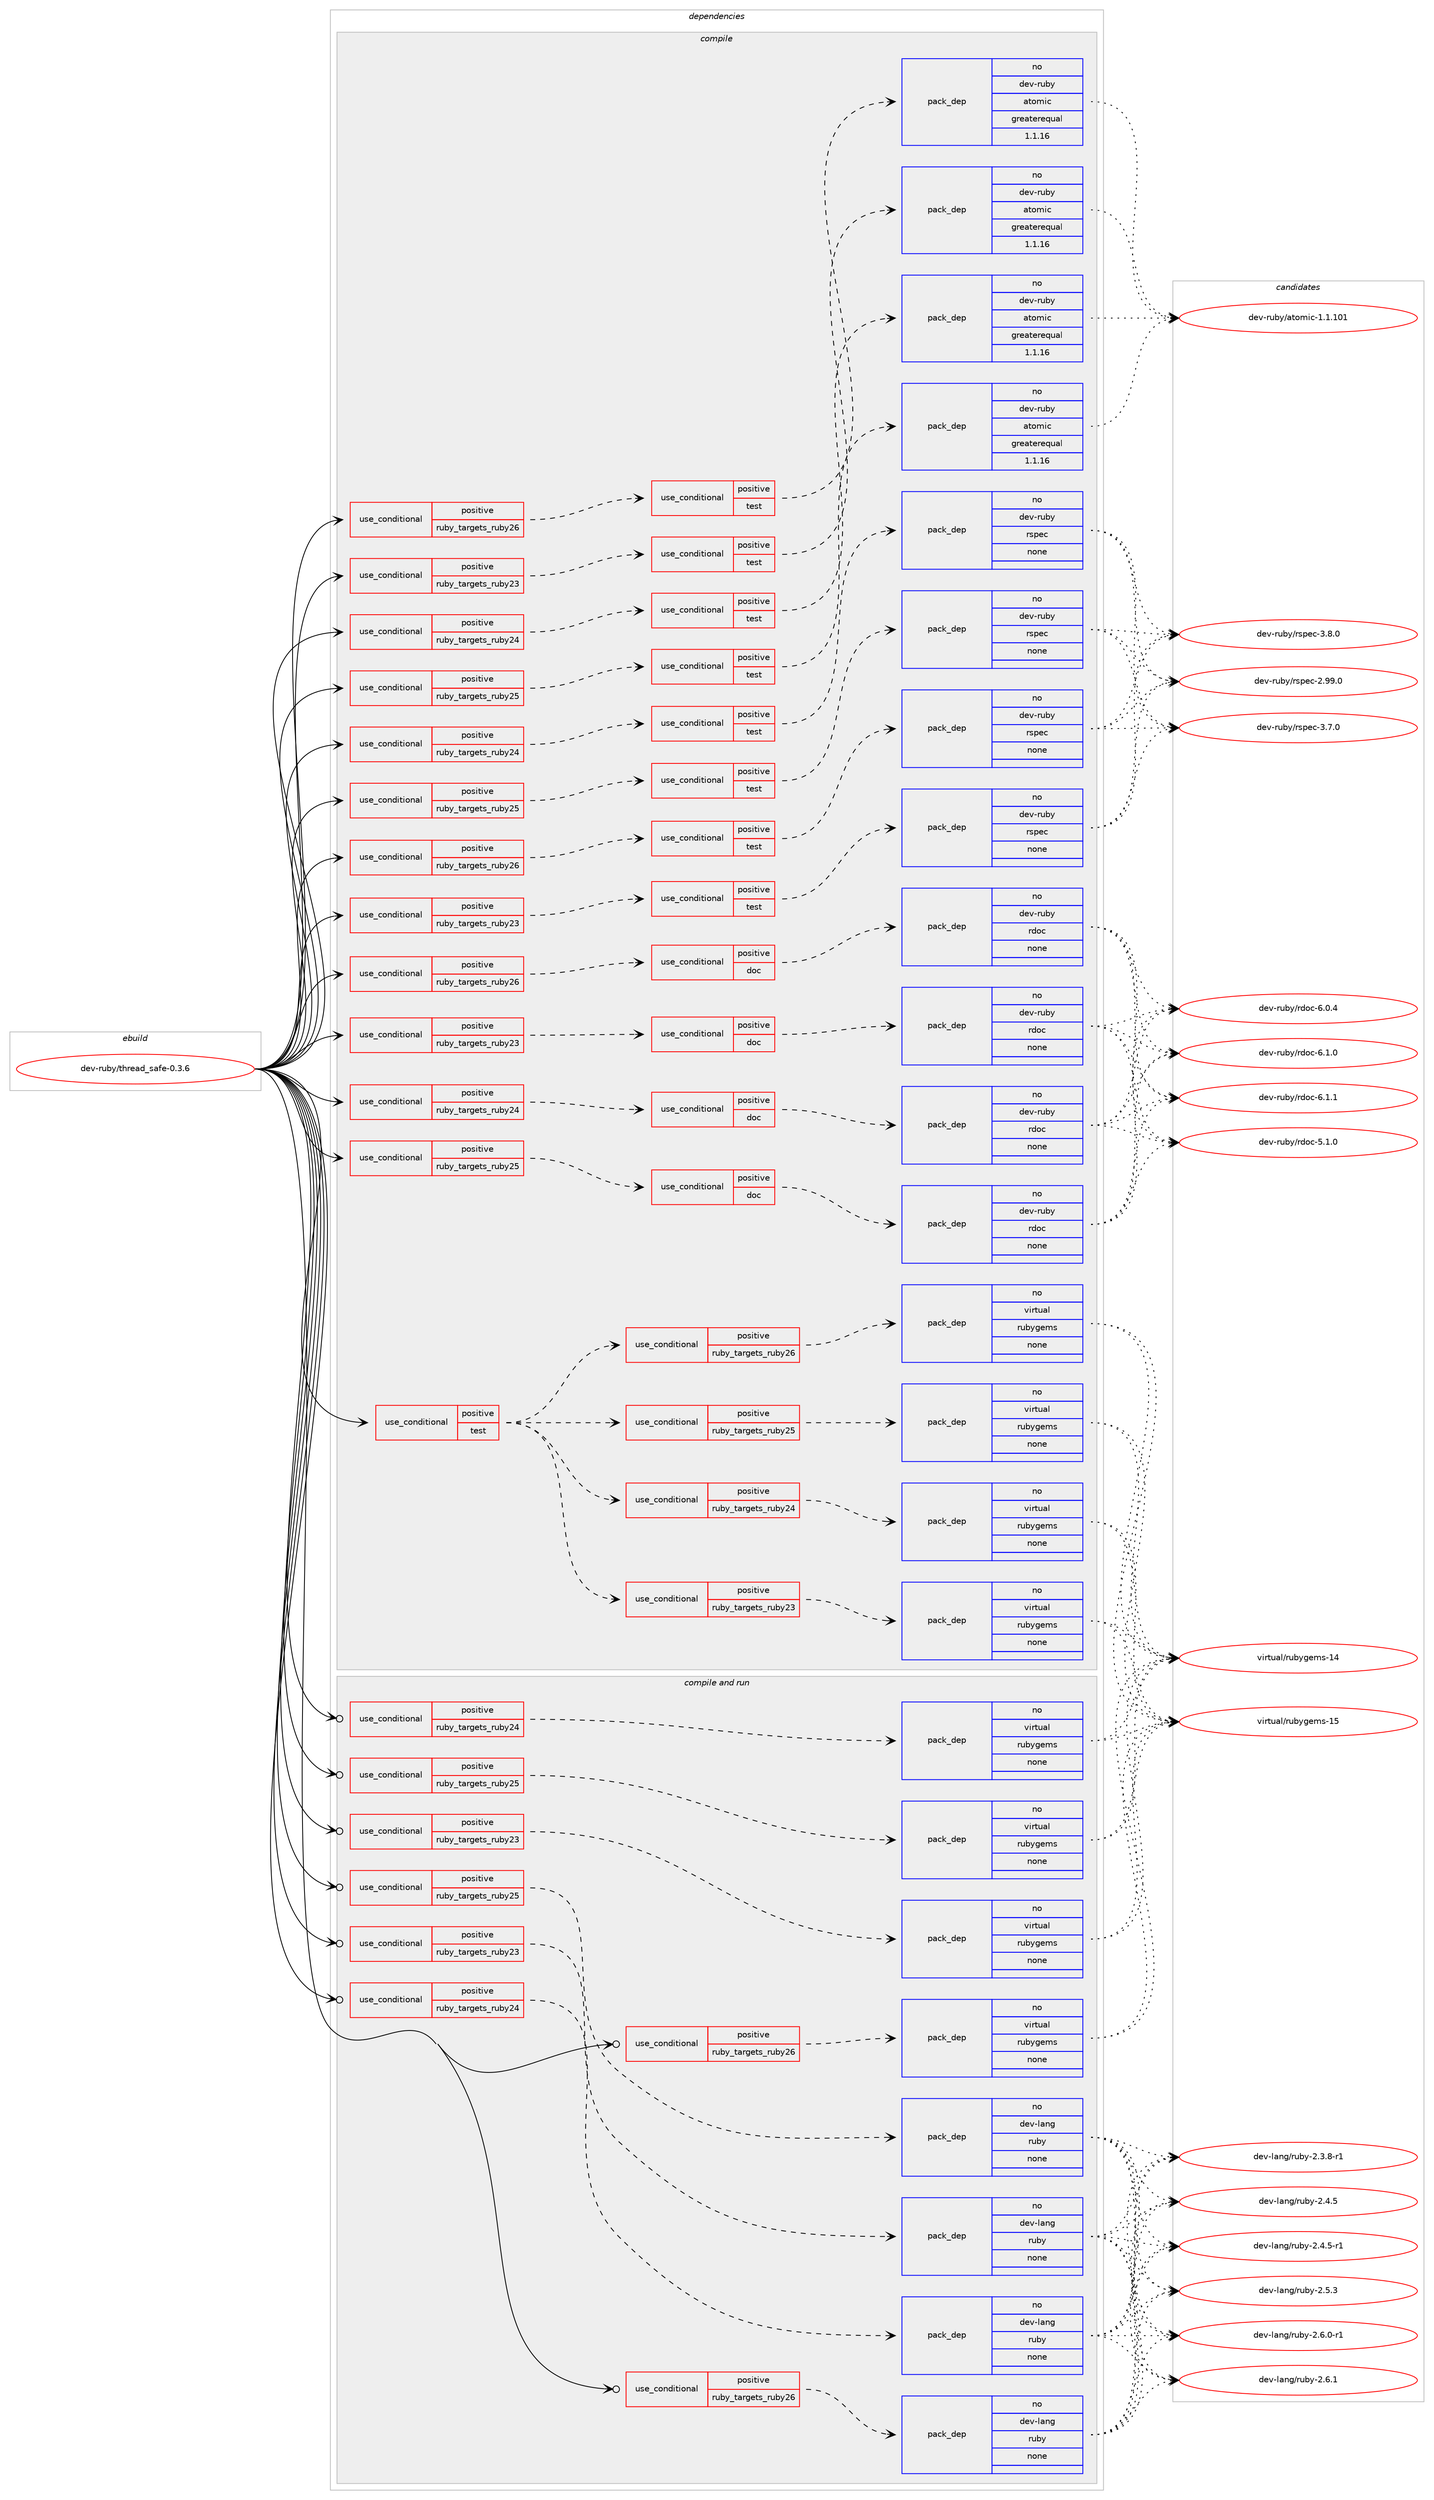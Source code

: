 digraph prolog {

# *************
# Graph options
# *************

newrank=true;
concentrate=true;
compound=true;
graph [rankdir=LR,fontname=Helvetica,fontsize=10,ranksep=1.5];#, ranksep=2.5, nodesep=0.2];
edge  [arrowhead=vee];
node  [fontname=Helvetica,fontsize=10];

# **********
# The ebuild
# **********

subgraph cluster_leftcol {
color=gray;
rank=same;
label=<<i>ebuild</i>>;
id [label="dev-ruby/thread_safe-0.3.6", color=red, width=4, href="../dev-ruby/thread_safe-0.3.6.svg"];
}

# ****************
# The dependencies
# ****************

subgraph cluster_midcol {
color=gray;
label=<<i>dependencies</i>>;
subgraph cluster_compile {
fillcolor="#eeeeee";
style=filled;
label=<<i>compile</i>>;
subgraph cond420271 {
dependency1533404 [label=<<TABLE BORDER="0" CELLBORDER="1" CELLSPACING="0" CELLPADDING="4"><TR><TD ROWSPAN="3" CELLPADDING="10">use_conditional</TD></TR><TR><TD>positive</TD></TR><TR><TD>ruby_targets_ruby23</TD></TR></TABLE>>, shape=none, color=red];
subgraph cond420272 {
dependency1533405 [label=<<TABLE BORDER="0" CELLBORDER="1" CELLSPACING="0" CELLPADDING="4"><TR><TD ROWSPAN="3" CELLPADDING="10">use_conditional</TD></TR><TR><TD>positive</TD></TR><TR><TD>doc</TD></TR></TABLE>>, shape=none, color=red];
subgraph pack1089617 {
dependency1533406 [label=<<TABLE BORDER="0" CELLBORDER="1" CELLSPACING="0" CELLPADDING="4" WIDTH="220"><TR><TD ROWSPAN="6" CELLPADDING="30">pack_dep</TD></TR><TR><TD WIDTH="110">no</TD></TR><TR><TD>dev-ruby</TD></TR><TR><TD>rdoc</TD></TR><TR><TD>none</TD></TR><TR><TD></TD></TR></TABLE>>, shape=none, color=blue];
}
dependency1533405:e -> dependency1533406:w [weight=20,style="dashed",arrowhead="vee"];
}
dependency1533404:e -> dependency1533405:w [weight=20,style="dashed",arrowhead="vee"];
}
id:e -> dependency1533404:w [weight=20,style="solid",arrowhead="vee"];
subgraph cond420273 {
dependency1533407 [label=<<TABLE BORDER="0" CELLBORDER="1" CELLSPACING="0" CELLPADDING="4"><TR><TD ROWSPAN="3" CELLPADDING="10">use_conditional</TD></TR><TR><TD>positive</TD></TR><TR><TD>ruby_targets_ruby23</TD></TR></TABLE>>, shape=none, color=red];
subgraph cond420274 {
dependency1533408 [label=<<TABLE BORDER="0" CELLBORDER="1" CELLSPACING="0" CELLPADDING="4"><TR><TD ROWSPAN="3" CELLPADDING="10">use_conditional</TD></TR><TR><TD>positive</TD></TR><TR><TD>test</TD></TR></TABLE>>, shape=none, color=red];
subgraph pack1089618 {
dependency1533409 [label=<<TABLE BORDER="0" CELLBORDER="1" CELLSPACING="0" CELLPADDING="4" WIDTH="220"><TR><TD ROWSPAN="6" CELLPADDING="30">pack_dep</TD></TR><TR><TD WIDTH="110">no</TD></TR><TR><TD>dev-ruby</TD></TR><TR><TD>atomic</TD></TR><TR><TD>greaterequal</TD></TR><TR><TD>1.1.16</TD></TR></TABLE>>, shape=none, color=blue];
}
dependency1533408:e -> dependency1533409:w [weight=20,style="dashed",arrowhead="vee"];
}
dependency1533407:e -> dependency1533408:w [weight=20,style="dashed",arrowhead="vee"];
}
id:e -> dependency1533407:w [weight=20,style="solid",arrowhead="vee"];
subgraph cond420275 {
dependency1533410 [label=<<TABLE BORDER="0" CELLBORDER="1" CELLSPACING="0" CELLPADDING="4"><TR><TD ROWSPAN="3" CELLPADDING="10">use_conditional</TD></TR><TR><TD>positive</TD></TR><TR><TD>ruby_targets_ruby23</TD></TR></TABLE>>, shape=none, color=red];
subgraph cond420276 {
dependency1533411 [label=<<TABLE BORDER="0" CELLBORDER="1" CELLSPACING="0" CELLPADDING="4"><TR><TD ROWSPAN="3" CELLPADDING="10">use_conditional</TD></TR><TR><TD>positive</TD></TR><TR><TD>test</TD></TR></TABLE>>, shape=none, color=red];
subgraph pack1089619 {
dependency1533412 [label=<<TABLE BORDER="0" CELLBORDER="1" CELLSPACING="0" CELLPADDING="4" WIDTH="220"><TR><TD ROWSPAN="6" CELLPADDING="30">pack_dep</TD></TR><TR><TD WIDTH="110">no</TD></TR><TR><TD>dev-ruby</TD></TR><TR><TD>rspec</TD></TR><TR><TD>none</TD></TR><TR><TD></TD></TR></TABLE>>, shape=none, color=blue];
}
dependency1533411:e -> dependency1533412:w [weight=20,style="dashed",arrowhead="vee"];
}
dependency1533410:e -> dependency1533411:w [weight=20,style="dashed",arrowhead="vee"];
}
id:e -> dependency1533410:w [weight=20,style="solid",arrowhead="vee"];
subgraph cond420277 {
dependency1533413 [label=<<TABLE BORDER="0" CELLBORDER="1" CELLSPACING="0" CELLPADDING="4"><TR><TD ROWSPAN="3" CELLPADDING="10">use_conditional</TD></TR><TR><TD>positive</TD></TR><TR><TD>ruby_targets_ruby24</TD></TR></TABLE>>, shape=none, color=red];
subgraph cond420278 {
dependency1533414 [label=<<TABLE BORDER="0" CELLBORDER="1" CELLSPACING="0" CELLPADDING="4"><TR><TD ROWSPAN="3" CELLPADDING="10">use_conditional</TD></TR><TR><TD>positive</TD></TR><TR><TD>doc</TD></TR></TABLE>>, shape=none, color=red];
subgraph pack1089620 {
dependency1533415 [label=<<TABLE BORDER="0" CELLBORDER="1" CELLSPACING="0" CELLPADDING="4" WIDTH="220"><TR><TD ROWSPAN="6" CELLPADDING="30">pack_dep</TD></TR><TR><TD WIDTH="110">no</TD></TR><TR><TD>dev-ruby</TD></TR><TR><TD>rdoc</TD></TR><TR><TD>none</TD></TR><TR><TD></TD></TR></TABLE>>, shape=none, color=blue];
}
dependency1533414:e -> dependency1533415:w [weight=20,style="dashed",arrowhead="vee"];
}
dependency1533413:e -> dependency1533414:w [weight=20,style="dashed",arrowhead="vee"];
}
id:e -> dependency1533413:w [weight=20,style="solid",arrowhead="vee"];
subgraph cond420279 {
dependency1533416 [label=<<TABLE BORDER="0" CELLBORDER="1" CELLSPACING="0" CELLPADDING="4"><TR><TD ROWSPAN="3" CELLPADDING="10">use_conditional</TD></TR><TR><TD>positive</TD></TR><TR><TD>ruby_targets_ruby24</TD></TR></TABLE>>, shape=none, color=red];
subgraph cond420280 {
dependency1533417 [label=<<TABLE BORDER="0" CELLBORDER="1" CELLSPACING="0" CELLPADDING="4"><TR><TD ROWSPAN="3" CELLPADDING="10">use_conditional</TD></TR><TR><TD>positive</TD></TR><TR><TD>test</TD></TR></TABLE>>, shape=none, color=red];
subgraph pack1089621 {
dependency1533418 [label=<<TABLE BORDER="0" CELLBORDER="1" CELLSPACING="0" CELLPADDING="4" WIDTH="220"><TR><TD ROWSPAN="6" CELLPADDING="30">pack_dep</TD></TR><TR><TD WIDTH="110">no</TD></TR><TR><TD>dev-ruby</TD></TR><TR><TD>atomic</TD></TR><TR><TD>greaterequal</TD></TR><TR><TD>1.1.16</TD></TR></TABLE>>, shape=none, color=blue];
}
dependency1533417:e -> dependency1533418:w [weight=20,style="dashed",arrowhead="vee"];
}
dependency1533416:e -> dependency1533417:w [weight=20,style="dashed",arrowhead="vee"];
}
id:e -> dependency1533416:w [weight=20,style="solid",arrowhead="vee"];
subgraph cond420281 {
dependency1533419 [label=<<TABLE BORDER="0" CELLBORDER="1" CELLSPACING="0" CELLPADDING="4"><TR><TD ROWSPAN="3" CELLPADDING="10">use_conditional</TD></TR><TR><TD>positive</TD></TR><TR><TD>ruby_targets_ruby24</TD></TR></TABLE>>, shape=none, color=red];
subgraph cond420282 {
dependency1533420 [label=<<TABLE BORDER="0" CELLBORDER="1" CELLSPACING="0" CELLPADDING="4"><TR><TD ROWSPAN="3" CELLPADDING="10">use_conditional</TD></TR><TR><TD>positive</TD></TR><TR><TD>test</TD></TR></TABLE>>, shape=none, color=red];
subgraph pack1089622 {
dependency1533421 [label=<<TABLE BORDER="0" CELLBORDER="1" CELLSPACING="0" CELLPADDING="4" WIDTH="220"><TR><TD ROWSPAN="6" CELLPADDING="30">pack_dep</TD></TR><TR><TD WIDTH="110">no</TD></TR><TR><TD>dev-ruby</TD></TR><TR><TD>rspec</TD></TR><TR><TD>none</TD></TR><TR><TD></TD></TR></TABLE>>, shape=none, color=blue];
}
dependency1533420:e -> dependency1533421:w [weight=20,style="dashed",arrowhead="vee"];
}
dependency1533419:e -> dependency1533420:w [weight=20,style="dashed",arrowhead="vee"];
}
id:e -> dependency1533419:w [weight=20,style="solid",arrowhead="vee"];
subgraph cond420283 {
dependency1533422 [label=<<TABLE BORDER="0" CELLBORDER="1" CELLSPACING="0" CELLPADDING="4"><TR><TD ROWSPAN="3" CELLPADDING="10">use_conditional</TD></TR><TR><TD>positive</TD></TR><TR><TD>ruby_targets_ruby25</TD></TR></TABLE>>, shape=none, color=red];
subgraph cond420284 {
dependency1533423 [label=<<TABLE BORDER="0" CELLBORDER="1" CELLSPACING="0" CELLPADDING="4"><TR><TD ROWSPAN="3" CELLPADDING="10">use_conditional</TD></TR><TR><TD>positive</TD></TR><TR><TD>doc</TD></TR></TABLE>>, shape=none, color=red];
subgraph pack1089623 {
dependency1533424 [label=<<TABLE BORDER="0" CELLBORDER="1" CELLSPACING="0" CELLPADDING="4" WIDTH="220"><TR><TD ROWSPAN="6" CELLPADDING="30">pack_dep</TD></TR><TR><TD WIDTH="110">no</TD></TR><TR><TD>dev-ruby</TD></TR><TR><TD>rdoc</TD></TR><TR><TD>none</TD></TR><TR><TD></TD></TR></TABLE>>, shape=none, color=blue];
}
dependency1533423:e -> dependency1533424:w [weight=20,style="dashed",arrowhead="vee"];
}
dependency1533422:e -> dependency1533423:w [weight=20,style="dashed",arrowhead="vee"];
}
id:e -> dependency1533422:w [weight=20,style="solid",arrowhead="vee"];
subgraph cond420285 {
dependency1533425 [label=<<TABLE BORDER="0" CELLBORDER="1" CELLSPACING="0" CELLPADDING="4"><TR><TD ROWSPAN="3" CELLPADDING="10">use_conditional</TD></TR><TR><TD>positive</TD></TR><TR><TD>ruby_targets_ruby25</TD></TR></TABLE>>, shape=none, color=red];
subgraph cond420286 {
dependency1533426 [label=<<TABLE BORDER="0" CELLBORDER="1" CELLSPACING="0" CELLPADDING="4"><TR><TD ROWSPAN="3" CELLPADDING="10">use_conditional</TD></TR><TR><TD>positive</TD></TR><TR><TD>test</TD></TR></TABLE>>, shape=none, color=red];
subgraph pack1089624 {
dependency1533427 [label=<<TABLE BORDER="0" CELLBORDER="1" CELLSPACING="0" CELLPADDING="4" WIDTH="220"><TR><TD ROWSPAN="6" CELLPADDING="30">pack_dep</TD></TR><TR><TD WIDTH="110">no</TD></TR><TR><TD>dev-ruby</TD></TR><TR><TD>atomic</TD></TR><TR><TD>greaterequal</TD></TR><TR><TD>1.1.16</TD></TR></TABLE>>, shape=none, color=blue];
}
dependency1533426:e -> dependency1533427:w [weight=20,style="dashed",arrowhead="vee"];
}
dependency1533425:e -> dependency1533426:w [weight=20,style="dashed",arrowhead="vee"];
}
id:e -> dependency1533425:w [weight=20,style="solid",arrowhead="vee"];
subgraph cond420287 {
dependency1533428 [label=<<TABLE BORDER="0" CELLBORDER="1" CELLSPACING="0" CELLPADDING="4"><TR><TD ROWSPAN="3" CELLPADDING="10">use_conditional</TD></TR><TR><TD>positive</TD></TR><TR><TD>ruby_targets_ruby25</TD></TR></TABLE>>, shape=none, color=red];
subgraph cond420288 {
dependency1533429 [label=<<TABLE BORDER="0" CELLBORDER="1" CELLSPACING="0" CELLPADDING="4"><TR><TD ROWSPAN="3" CELLPADDING="10">use_conditional</TD></TR><TR><TD>positive</TD></TR><TR><TD>test</TD></TR></TABLE>>, shape=none, color=red];
subgraph pack1089625 {
dependency1533430 [label=<<TABLE BORDER="0" CELLBORDER="1" CELLSPACING="0" CELLPADDING="4" WIDTH="220"><TR><TD ROWSPAN="6" CELLPADDING="30">pack_dep</TD></TR><TR><TD WIDTH="110">no</TD></TR><TR><TD>dev-ruby</TD></TR><TR><TD>rspec</TD></TR><TR><TD>none</TD></TR><TR><TD></TD></TR></TABLE>>, shape=none, color=blue];
}
dependency1533429:e -> dependency1533430:w [weight=20,style="dashed",arrowhead="vee"];
}
dependency1533428:e -> dependency1533429:w [weight=20,style="dashed",arrowhead="vee"];
}
id:e -> dependency1533428:w [weight=20,style="solid",arrowhead="vee"];
subgraph cond420289 {
dependency1533431 [label=<<TABLE BORDER="0" CELLBORDER="1" CELLSPACING="0" CELLPADDING="4"><TR><TD ROWSPAN="3" CELLPADDING="10">use_conditional</TD></TR><TR><TD>positive</TD></TR><TR><TD>ruby_targets_ruby26</TD></TR></TABLE>>, shape=none, color=red];
subgraph cond420290 {
dependency1533432 [label=<<TABLE BORDER="0" CELLBORDER="1" CELLSPACING="0" CELLPADDING="4"><TR><TD ROWSPAN="3" CELLPADDING="10">use_conditional</TD></TR><TR><TD>positive</TD></TR><TR><TD>doc</TD></TR></TABLE>>, shape=none, color=red];
subgraph pack1089626 {
dependency1533433 [label=<<TABLE BORDER="0" CELLBORDER="1" CELLSPACING="0" CELLPADDING="4" WIDTH="220"><TR><TD ROWSPAN="6" CELLPADDING="30">pack_dep</TD></TR><TR><TD WIDTH="110">no</TD></TR><TR><TD>dev-ruby</TD></TR><TR><TD>rdoc</TD></TR><TR><TD>none</TD></TR><TR><TD></TD></TR></TABLE>>, shape=none, color=blue];
}
dependency1533432:e -> dependency1533433:w [weight=20,style="dashed",arrowhead="vee"];
}
dependency1533431:e -> dependency1533432:w [weight=20,style="dashed",arrowhead="vee"];
}
id:e -> dependency1533431:w [weight=20,style="solid",arrowhead="vee"];
subgraph cond420291 {
dependency1533434 [label=<<TABLE BORDER="0" CELLBORDER="1" CELLSPACING="0" CELLPADDING="4"><TR><TD ROWSPAN="3" CELLPADDING="10">use_conditional</TD></TR><TR><TD>positive</TD></TR><TR><TD>ruby_targets_ruby26</TD></TR></TABLE>>, shape=none, color=red];
subgraph cond420292 {
dependency1533435 [label=<<TABLE BORDER="0" CELLBORDER="1" CELLSPACING="0" CELLPADDING="4"><TR><TD ROWSPAN="3" CELLPADDING="10">use_conditional</TD></TR><TR><TD>positive</TD></TR><TR><TD>test</TD></TR></TABLE>>, shape=none, color=red];
subgraph pack1089627 {
dependency1533436 [label=<<TABLE BORDER="0" CELLBORDER="1" CELLSPACING="0" CELLPADDING="4" WIDTH="220"><TR><TD ROWSPAN="6" CELLPADDING="30">pack_dep</TD></TR><TR><TD WIDTH="110">no</TD></TR><TR><TD>dev-ruby</TD></TR><TR><TD>atomic</TD></TR><TR><TD>greaterequal</TD></TR><TR><TD>1.1.16</TD></TR></TABLE>>, shape=none, color=blue];
}
dependency1533435:e -> dependency1533436:w [weight=20,style="dashed",arrowhead="vee"];
}
dependency1533434:e -> dependency1533435:w [weight=20,style="dashed",arrowhead="vee"];
}
id:e -> dependency1533434:w [weight=20,style="solid",arrowhead="vee"];
subgraph cond420293 {
dependency1533437 [label=<<TABLE BORDER="0" CELLBORDER="1" CELLSPACING="0" CELLPADDING="4"><TR><TD ROWSPAN="3" CELLPADDING="10">use_conditional</TD></TR><TR><TD>positive</TD></TR><TR><TD>ruby_targets_ruby26</TD></TR></TABLE>>, shape=none, color=red];
subgraph cond420294 {
dependency1533438 [label=<<TABLE BORDER="0" CELLBORDER="1" CELLSPACING="0" CELLPADDING="4"><TR><TD ROWSPAN="3" CELLPADDING="10">use_conditional</TD></TR><TR><TD>positive</TD></TR><TR><TD>test</TD></TR></TABLE>>, shape=none, color=red];
subgraph pack1089628 {
dependency1533439 [label=<<TABLE BORDER="0" CELLBORDER="1" CELLSPACING="0" CELLPADDING="4" WIDTH="220"><TR><TD ROWSPAN="6" CELLPADDING="30">pack_dep</TD></TR><TR><TD WIDTH="110">no</TD></TR><TR><TD>dev-ruby</TD></TR><TR><TD>rspec</TD></TR><TR><TD>none</TD></TR><TR><TD></TD></TR></TABLE>>, shape=none, color=blue];
}
dependency1533438:e -> dependency1533439:w [weight=20,style="dashed",arrowhead="vee"];
}
dependency1533437:e -> dependency1533438:w [weight=20,style="dashed",arrowhead="vee"];
}
id:e -> dependency1533437:w [weight=20,style="solid",arrowhead="vee"];
subgraph cond420295 {
dependency1533440 [label=<<TABLE BORDER="0" CELLBORDER="1" CELLSPACING="0" CELLPADDING="4"><TR><TD ROWSPAN="3" CELLPADDING="10">use_conditional</TD></TR><TR><TD>positive</TD></TR><TR><TD>test</TD></TR></TABLE>>, shape=none, color=red];
subgraph cond420296 {
dependency1533441 [label=<<TABLE BORDER="0" CELLBORDER="1" CELLSPACING="0" CELLPADDING="4"><TR><TD ROWSPAN="3" CELLPADDING="10">use_conditional</TD></TR><TR><TD>positive</TD></TR><TR><TD>ruby_targets_ruby23</TD></TR></TABLE>>, shape=none, color=red];
subgraph pack1089629 {
dependency1533442 [label=<<TABLE BORDER="0" CELLBORDER="1" CELLSPACING="0" CELLPADDING="4" WIDTH="220"><TR><TD ROWSPAN="6" CELLPADDING="30">pack_dep</TD></TR><TR><TD WIDTH="110">no</TD></TR><TR><TD>virtual</TD></TR><TR><TD>rubygems</TD></TR><TR><TD>none</TD></TR><TR><TD></TD></TR></TABLE>>, shape=none, color=blue];
}
dependency1533441:e -> dependency1533442:w [weight=20,style="dashed",arrowhead="vee"];
}
dependency1533440:e -> dependency1533441:w [weight=20,style="dashed",arrowhead="vee"];
subgraph cond420297 {
dependency1533443 [label=<<TABLE BORDER="0" CELLBORDER="1" CELLSPACING="0" CELLPADDING="4"><TR><TD ROWSPAN="3" CELLPADDING="10">use_conditional</TD></TR><TR><TD>positive</TD></TR><TR><TD>ruby_targets_ruby24</TD></TR></TABLE>>, shape=none, color=red];
subgraph pack1089630 {
dependency1533444 [label=<<TABLE BORDER="0" CELLBORDER="1" CELLSPACING="0" CELLPADDING="4" WIDTH="220"><TR><TD ROWSPAN="6" CELLPADDING="30">pack_dep</TD></TR><TR><TD WIDTH="110">no</TD></TR><TR><TD>virtual</TD></TR><TR><TD>rubygems</TD></TR><TR><TD>none</TD></TR><TR><TD></TD></TR></TABLE>>, shape=none, color=blue];
}
dependency1533443:e -> dependency1533444:w [weight=20,style="dashed",arrowhead="vee"];
}
dependency1533440:e -> dependency1533443:w [weight=20,style="dashed",arrowhead="vee"];
subgraph cond420298 {
dependency1533445 [label=<<TABLE BORDER="0" CELLBORDER="1" CELLSPACING="0" CELLPADDING="4"><TR><TD ROWSPAN="3" CELLPADDING="10">use_conditional</TD></TR><TR><TD>positive</TD></TR><TR><TD>ruby_targets_ruby25</TD></TR></TABLE>>, shape=none, color=red];
subgraph pack1089631 {
dependency1533446 [label=<<TABLE BORDER="0" CELLBORDER="1" CELLSPACING="0" CELLPADDING="4" WIDTH="220"><TR><TD ROWSPAN="6" CELLPADDING="30">pack_dep</TD></TR><TR><TD WIDTH="110">no</TD></TR><TR><TD>virtual</TD></TR><TR><TD>rubygems</TD></TR><TR><TD>none</TD></TR><TR><TD></TD></TR></TABLE>>, shape=none, color=blue];
}
dependency1533445:e -> dependency1533446:w [weight=20,style="dashed",arrowhead="vee"];
}
dependency1533440:e -> dependency1533445:w [weight=20,style="dashed",arrowhead="vee"];
subgraph cond420299 {
dependency1533447 [label=<<TABLE BORDER="0" CELLBORDER="1" CELLSPACING="0" CELLPADDING="4"><TR><TD ROWSPAN="3" CELLPADDING="10">use_conditional</TD></TR><TR><TD>positive</TD></TR><TR><TD>ruby_targets_ruby26</TD></TR></TABLE>>, shape=none, color=red];
subgraph pack1089632 {
dependency1533448 [label=<<TABLE BORDER="0" CELLBORDER="1" CELLSPACING="0" CELLPADDING="4" WIDTH="220"><TR><TD ROWSPAN="6" CELLPADDING="30">pack_dep</TD></TR><TR><TD WIDTH="110">no</TD></TR><TR><TD>virtual</TD></TR><TR><TD>rubygems</TD></TR><TR><TD>none</TD></TR><TR><TD></TD></TR></TABLE>>, shape=none, color=blue];
}
dependency1533447:e -> dependency1533448:w [weight=20,style="dashed",arrowhead="vee"];
}
dependency1533440:e -> dependency1533447:w [weight=20,style="dashed",arrowhead="vee"];
}
id:e -> dependency1533440:w [weight=20,style="solid",arrowhead="vee"];
}
subgraph cluster_compileandrun {
fillcolor="#eeeeee";
style=filled;
label=<<i>compile and run</i>>;
subgraph cond420300 {
dependency1533449 [label=<<TABLE BORDER="0" CELLBORDER="1" CELLSPACING="0" CELLPADDING="4"><TR><TD ROWSPAN="3" CELLPADDING="10">use_conditional</TD></TR><TR><TD>positive</TD></TR><TR><TD>ruby_targets_ruby23</TD></TR></TABLE>>, shape=none, color=red];
subgraph pack1089633 {
dependency1533450 [label=<<TABLE BORDER="0" CELLBORDER="1" CELLSPACING="0" CELLPADDING="4" WIDTH="220"><TR><TD ROWSPAN="6" CELLPADDING="30">pack_dep</TD></TR><TR><TD WIDTH="110">no</TD></TR><TR><TD>dev-lang</TD></TR><TR><TD>ruby</TD></TR><TR><TD>none</TD></TR><TR><TD></TD></TR></TABLE>>, shape=none, color=blue];
}
dependency1533449:e -> dependency1533450:w [weight=20,style="dashed",arrowhead="vee"];
}
id:e -> dependency1533449:w [weight=20,style="solid",arrowhead="odotvee"];
subgraph cond420301 {
dependency1533451 [label=<<TABLE BORDER="0" CELLBORDER="1" CELLSPACING="0" CELLPADDING="4"><TR><TD ROWSPAN="3" CELLPADDING="10">use_conditional</TD></TR><TR><TD>positive</TD></TR><TR><TD>ruby_targets_ruby23</TD></TR></TABLE>>, shape=none, color=red];
subgraph pack1089634 {
dependency1533452 [label=<<TABLE BORDER="0" CELLBORDER="1" CELLSPACING="0" CELLPADDING="4" WIDTH="220"><TR><TD ROWSPAN="6" CELLPADDING="30">pack_dep</TD></TR><TR><TD WIDTH="110">no</TD></TR><TR><TD>virtual</TD></TR><TR><TD>rubygems</TD></TR><TR><TD>none</TD></TR><TR><TD></TD></TR></TABLE>>, shape=none, color=blue];
}
dependency1533451:e -> dependency1533452:w [weight=20,style="dashed",arrowhead="vee"];
}
id:e -> dependency1533451:w [weight=20,style="solid",arrowhead="odotvee"];
subgraph cond420302 {
dependency1533453 [label=<<TABLE BORDER="0" CELLBORDER="1" CELLSPACING="0" CELLPADDING="4"><TR><TD ROWSPAN="3" CELLPADDING="10">use_conditional</TD></TR><TR><TD>positive</TD></TR><TR><TD>ruby_targets_ruby24</TD></TR></TABLE>>, shape=none, color=red];
subgraph pack1089635 {
dependency1533454 [label=<<TABLE BORDER="0" CELLBORDER="1" CELLSPACING="0" CELLPADDING="4" WIDTH="220"><TR><TD ROWSPAN="6" CELLPADDING="30">pack_dep</TD></TR><TR><TD WIDTH="110">no</TD></TR><TR><TD>dev-lang</TD></TR><TR><TD>ruby</TD></TR><TR><TD>none</TD></TR><TR><TD></TD></TR></TABLE>>, shape=none, color=blue];
}
dependency1533453:e -> dependency1533454:w [weight=20,style="dashed",arrowhead="vee"];
}
id:e -> dependency1533453:w [weight=20,style="solid",arrowhead="odotvee"];
subgraph cond420303 {
dependency1533455 [label=<<TABLE BORDER="0" CELLBORDER="1" CELLSPACING="0" CELLPADDING="4"><TR><TD ROWSPAN="3" CELLPADDING="10">use_conditional</TD></TR><TR><TD>positive</TD></TR><TR><TD>ruby_targets_ruby24</TD></TR></TABLE>>, shape=none, color=red];
subgraph pack1089636 {
dependency1533456 [label=<<TABLE BORDER="0" CELLBORDER="1" CELLSPACING="0" CELLPADDING="4" WIDTH="220"><TR><TD ROWSPAN="6" CELLPADDING="30">pack_dep</TD></TR><TR><TD WIDTH="110">no</TD></TR><TR><TD>virtual</TD></TR><TR><TD>rubygems</TD></TR><TR><TD>none</TD></TR><TR><TD></TD></TR></TABLE>>, shape=none, color=blue];
}
dependency1533455:e -> dependency1533456:w [weight=20,style="dashed",arrowhead="vee"];
}
id:e -> dependency1533455:w [weight=20,style="solid",arrowhead="odotvee"];
subgraph cond420304 {
dependency1533457 [label=<<TABLE BORDER="0" CELLBORDER="1" CELLSPACING="0" CELLPADDING="4"><TR><TD ROWSPAN="3" CELLPADDING="10">use_conditional</TD></TR><TR><TD>positive</TD></TR><TR><TD>ruby_targets_ruby25</TD></TR></TABLE>>, shape=none, color=red];
subgraph pack1089637 {
dependency1533458 [label=<<TABLE BORDER="0" CELLBORDER="1" CELLSPACING="0" CELLPADDING="4" WIDTH="220"><TR><TD ROWSPAN="6" CELLPADDING="30">pack_dep</TD></TR><TR><TD WIDTH="110">no</TD></TR><TR><TD>dev-lang</TD></TR><TR><TD>ruby</TD></TR><TR><TD>none</TD></TR><TR><TD></TD></TR></TABLE>>, shape=none, color=blue];
}
dependency1533457:e -> dependency1533458:w [weight=20,style="dashed",arrowhead="vee"];
}
id:e -> dependency1533457:w [weight=20,style="solid",arrowhead="odotvee"];
subgraph cond420305 {
dependency1533459 [label=<<TABLE BORDER="0" CELLBORDER="1" CELLSPACING="0" CELLPADDING="4"><TR><TD ROWSPAN="3" CELLPADDING="10">use_conditional</TD></TR><TR><TD>positive</TD></TR><TR><TD>ruby_targets_ruby25</TD></TR></TABLE>>, shape=none, color=red];
subgraph pack1089638 {
dependency1533460 [label=<<TABLE BORDER="0" CELLBORDER="1" CELLSPACING="0" CELLPADDING="4" WIDTH="220"><TR><TD ROWSPAN="6" CELLPADDING="30">pack_dep</TD></TR><TR><TD WIDTH="110">no</TD></TR><TR><TD>virtual</TD></TR><TR><TD>rubygems</TD></TR><TR><TD>none</TD></TR><TR><TD></TD></TR></TABLE>>, shape=none, color=blue];
}
dependency1533459:e -> dependency1533460:w [weight=20,style="dashed",arrowhead="vee"];
}
id:e -> dependency1533459:w [weight=20,style="solid",arrowhead="odotvee"];
subgraph cond420306 {
dependency1533461 [label=<<TABLE BORDER="0" CELLBORDER="1" CELLSPACING="0" CELLPADDING="4"><TR><TD ROWSPAN="3" CELLPADDING="10">use_conditional</TD></TR><TR><TD>positive</TD></TR><TR><TD>ruby_targets_ruby26</TD></TR></TABLE>>, shape=none, color=red];
subgraph pack1089639 {
dependency1533462 [label=<<TABLE BORDER="0" CELLBORDER="1" CELLSPACING="0" CELLPADDING="4" WIDTH="220"><TR><TD ROWSPAN="6" CELLPADDING="30">pack_dep</TD></TR><TR><TD WIDTH="110">no</TD></TR><TR><TD>dev-lang</TD></TR><TR><TD>ruby</TD></TR><TR><TD>none</TD></TR><TR><TD></TD></TR></TABLE>>, shape=none, color=blue];
}
dependency1533461:e -> dependency1533462:w [weight=20,style="dashed",arrowhead="vee"];
}
id:e -> dependency1533461:w [weight=20,style="solid",arrowhead="odotvee"];
subgraph cond420307 {
dependency1533463 [label=<<TABLE BORDER="0" CELLBORDER="1" CELLSPACING="0" CELLPADDING="4"><TR><TD ROWSPAN="3" CELLPADDING="10">use_conditional</TD></TR><TR><TD>positive</TD></TR><TR><TD>ruby_targets_ruby26</TD></TR></TABLE>>, shape=none, color=red];
subgraph pack1089640 {
dependency1533464 [label=<<TABLE BORDER="0" CELLBORDER="1" CELLSPACING="0" CELLPADDING="4" WIDTH="220"><TR><TD ROWSPAN="6" CELLPADDING="30">pack_dep</TD></TR><TR><TD WIDTH="110">no</TD></TR><TR><TD>virtual</TD></TR><TR><TD>rubygems</TD></TR><TR><TD>none</TD></TR><TR><TD></TD></TR></TABLE>>, shape=none, color=blue];
}
dependency1533463:e -> dependency1533464:w [weight=20,style="dashed",arrowhead="vee"];
}
id:e -> dependency1533463:w [weight=20,style="solid",arrowhead="odotvee"];
}
subgraph cluster_run {
fillcolor="#eeeeee";
style=filled;
label=<<i>run</i>>;
}
}

# **************
# The candidates
# **************

subgraph cluster_choices {
rank=same;
color=gray;
label=<<i>candidates</i>>;

subgraph choice1089617 {
color=black;
nodesep=1;
choice10010111845114117981214711410011199455346494648 [label="dev-ruby/rdoc-5.1.0", color=red, width=4,href="../dev-ruby/rdoc-5.1.0.svg"];
choice10010111845114117981214711410011199455446484652 [label="dev-ruby/rdoc-6.0.4", color=red, width=4,href="../dev-ruby/rdoc-6.0.4.svg"];
choice10010111845114117981214711410011199455446494648 [label="dev-ruby/rdoc-6.1.0", color=red, width=4,href="../dev-ruby/rdoc-6.1.0.svg"];
choice10010111845114117981214711410011199455446494649 [label="dev-ruby/rdoc-6.1.1", color=red, width=4,href="../dev-ruby/rdoc-6.1.1.svg"];
dependency1533406:e -> choice10010111845114117981214711410011199455346494648:w [style=dotted,weight="100"];
dependency1533406:e -> choice10010111845114117981214711410011199455446484652:w [style=dotted,weight="100"];
dependency1533406:e -> choice10010111845114117981214711410011199455446494648:w [style=dotted,weight="100"];
dependency1533406:e -> choice10010111845114117981214711410011199455446494649:w [style=dotted,weight="100"];
}
subgraph choice1089618 {
color=black;
nodesep=1;
choice10010111845114117981214797116111109105994549464946494849 [label="dev-ruby/atomic-1.1.101", color=red, width=4,href="../dev-ruby/atomic-1.1.101.svg"];
dependency1533409:e -> choice10010111845114117981214797116111109105994549464946494849:w [style=dotted,weight="100"];
}
subgraph choice1089619 {
color=black;
nodesep=1;
choice1001011184511411798121471141151121019945504657574648 [label="dev-ruby/rspec-2.99.0", color=red, width=4,href="../dev-ruby/rspec-2.99.0.svg"];
choice10010111845114117981214711411511210199455146554648 [label="dev-ruby/rspec-3.7.0", color=red, width=4,href="../dev-ruby/rspec-3.7.0.svg"];
choice10010111845114117981214711411511210199455146564648 [label="dev-ruby/rspec-3.8.0", color=red, width=4,href="../dev-ruby/rspec-3.8.0.svg"];
dependency1533412:e -> choice1001011184511411798121471141151121019945504657574648:w [style=dotted,weight="100"];
dependency1533412:e -> choice10010111845114117981214711411511210199455146554648:w [style=dotted,weight="100"];
dependency1533412:e -> choice10010111845114117981214711411511210199455146564648:w [style=dotted,weight="100"];
}
subgraph choice1089620 {
color=black;
nodesep=1;
choice10010111845114117981214711410011199455346494648 [label="dev-ruby/rdoc-5.1.0", color=red, width=4,href="../dev-ruby/rdoc-5.1.0.svg"];
choice10010111845114117981214711410011199455446484652 [label="dev-ruby/rdoc-6.0.4", color=red, width=4,href="../dev-ruby/rdoc-6.0.4.svg"];
choice10010111845114117981214711410011199455446494648 [label="dev-ruby/rdoc-6.1.0", color=red, width=4,href="../dev-ruby/rdoc-6.1.0.svg"];
choice10010111845114117981214711410011199455446494649 [label="dev-ruby/rdoc-6.1.1", color=red, width=4,href="../dev-ruby/rdoc-6.1.1.svg"];
dependency1533415:e -> choice10010111845114117981214711410011199455346494648:w [style=dotted,weight="100"];
dependency1533415:e -> choice10010111845114117981214711410011199455446484652:w [style=dotted,weight="100"];
dependency1533415:e -> choice10010111845114117981214711410011199455446494648:w [style=dotted,weight="100"];
dependency1533415:e -> choice10010111845114117981214711410011199455446494649:w [style=dotted,weight="100"];
}
subgraph choice1089621 {
color=black;
nodesep=1;
choice10010111845114117981214797116111109105994549464946494849 [label="dev-ruby/atomic-1.1.101", color=red, width=4,href="../dev-ruby/atomic-1.1.101.svg"];
dependency1533418:e -> choice10010111845114117981214797116111109105994549464946494849:w [style=dotted,weight="100"];
}
subgraph choice1089622 {
color=black;
nodesep=1;
choice1001011184511411798121471141151121019945504657574648 [label="dev-ruby/rspec-2.99.0", color=red, width=4,href="../dev-ruby/rspec-2.99.0.svg"];
choice10010111845114117981214711411511210199455146554648 [label="dev-ruby/rspec-3.7.0", color=red, width=4,href="../dev-ruby/rspec-3.7.0.svg"];
choice10010111845114117981214711411511210199455146564648 [label="dev-ruby/rspec-3.8.0", color=red, width=4,href="../dev-ruby/rspec-3.8.0.svg"];
dependency1533421:e -> choice1001011184511411798121471141151121019945504657574648:w [style=dotted,weight="100"];
dependency1533421:e -> choice10010111845114117981214711411511210199455146554648:w [style=dotted,weight="100"];
dependency1533421:e -> choice10010111845114117981214711411511210199455146564648:w [style=dotted,weight="100"];
}
subgraph choice1089623 {
color=black;
nodesep=1;
choice10010111845114117981214711410011199455346494648 [label="dev-ruby/rdoc-5.1.0", color=red, width=4,href="../dev-ruby/rdoc-5.1.0.svg"];
choice10010111845114117981214711410011199455446484652 [label="dev-ruby/rdoc-6.0.4", color=red, width=4,href="../dev-ruby/rdoc-6.0.4.svg"];
choice10010111845114117981214711410011199455446494648 [label="dev-ruby/rdoc-6.1.0", color=red, width=4,href="../dev-ruby/rdoc-6.1.0.svg"];
choice10010111845114117981214711410011199455446494649 [label="dev-ruby/rdoc-6.1.1", color=red, width=4,href="../dev-ruby/rdoc-6.1.1.svg"];
dependency1533424:e -> choice10010111845114117981214711410011199455346494648:w [style=dotted,weight="100"];
dependency1533424:e -> choice10010111845114117981214711410011199455446484652:w [style=dotted,weight="100"];
dependency1533424:e -> choice10010111845114117981214711410011199455446494648:w [style=dotted,weight="100"];
dependency1533424:e -> choice10010111845114117981214711410011199455446494649:w [style=dotted,weight="100"];
}
subgraph choice1089624 {
color=black;
nodesep=1;
choice10010111845114117981214797116111109105994549464946494849 [label="dev-ruby/atomic-1.1.101", color=red, width=4,href="../dev-ruby/atomic-1.1.101.svg"];
dependency1533427:e -> choice10010111845114117981214797116111109105994549464946494849:w [style=dotted,weight="100"];
}
subgraph choice1089625 {
color=black;
nodesep=1;
choice1001011184511411798121471141151121019945504657574648 [label="dev-ruby/rspec-2.99.0", color=red, width=4,href="../dev-ruby/rspec-2.99.0.svg"];
choice10010111845114117981214711411511210199455146554648 [label="dev-ruby/rspec-3.7.0", color=red, width=4,href="../dev-ruby/rspec-3.7.0.svg"];
choice10010111845114117981214711411511210199455146564648 [label="dev-ruby/rspec-3.8.0", color=red, width=4,href="../dev-ruby/rspec-3.8.0.svg"];
dependency1533430:e -> choice1001011184511411798121471141151121019945504657574648:w [style=dotted,weight="100"];
dependency1533430:e -> choice10010111845114117981214711411511210199455146554648:w [style=dotted,weight="100"];
dependency1533430:e -> choice10010111845114117981214711411511210199455146564648:w [style=dotted,weight="100"];
}
subgraph choice1089626 {
color=black;
nodesep=1;
choice10010111845114117981214711410011199455346494648 [label="dev-ruby/rdoc-5.1.0", color=red, width=4,href="../dev-ruby/rdoc-5.1.0.svg"];
choice10010111845114117981214711410011199455446484652 [label="dev-ruby/rdoc-6.0.4", color=red, width=4,href="../dev-ruby/rdoc-6.0.4.svg"];
choice10010111845114117981214711410011199455446494648 [label="dev-ruby/rdoc-6.1.0", color=red, width=4,href="../dev-ruby/rdoc-6.1.0.svg"];
choice10010111845114117981214711410011199455446494649 [label="dev-ruby/rdoc-6.1.1", color=red, width=4,href="../dev-ruby/rdoc-6.1.1.svg"];
dependency1533433:e -> choice10010111845114117981214711410011199455346494648:w [style=dotted,weight="100"];
dependency1533433:e -> choice10010111845114117981214711410011199455446484652:w [style=dotted,weight="100"];
dependency1533433:e -> choice10010111845114117981214711410011199455446494648:w [style=dotted,weight="100"];
dependency1533433:e -> choice10010111845114117981214711410011199455446494649:w [style=dotted,weight="100"];
}
subgraph choice1089627 {
color=black;
nodesep=1;
choice10010111845114117981214797116111109105994549464946494849 [label="dev-ruby/atomic-1.1.101", color=red, width=4,href="../dev-ruby/atomic-1.1.101.svg"];
dependency1533436:e -> choice10010111845114117981214797116111109105994549464946494849:w [style=dotted,weight="100"];
}
subgraph choice1089628 {
color=black;
nodesep=1;
choice1001011184511411798121471141151121019945504657574648 [label="dev-ruby/rspec-2.99.0", color=red, width=4,href="../dev-ruby/rspec-2.99.0.svg"];
choice10010111845114117981214711411511210199455146554648 [label="dev-ruby/rspec-3.7.0", color=red, width=4,href="../dev-ruby/rspec-3.7.0.svg"];
choice10010111845114117981214711411511210199455146564648 [label="dev-ruby/rspec-3.8.0", color=red, width=4,href="../dev-ruby/rspec-3.8.0.svg"];
dependency1533439:e -> choice1001011184511411798121471141151121019945504657574648:w [style=dotted,weight="100"];
dependency1533439:e -> choice10010111845114117981214711411511210199455146554648:w [style=dotted,weight="100"];
dependency1533439:e -> choice10010111845114117981214711411511210199455146564648:w [style=dotted,weight="100"];
}
subgraph choice1089629 {
color=black;
nodesep=1;
choice118105114116117971084711411798121103101109115454952 [label="virtual/rubygems-14", color=red, width=4,href="../virtual/rubygems-14.svg"];
choice118105114116117971084711411798121103101109115454953 [label="virtual/rubygems-15", color=red, width=4,href="../virtual/rubygems-15.svg"];
dependency1533442:e -> choice118105114116117971084711411798121103101109115454952:w [style=dotted,weight="100"];
dependency1533442:e -> choice118105114116117971084711411798121103101109115454953:w [style=dotted,weight="100"];
}
subgraph choice1089630 {
color=black;
nodesep=1;
choice118105114116117971084711411798121103101109115454952 [label="virtual/rubygems-14", color=red, width=4,href="../virtual/rubygems-14.svg"];
choice118105114116117971084711411798121103101109115454953 [label="virtual/rubygems-15", color=red, width=4,href="../virtual/rubygems-15.svg"];
dependency1533444:e -> choice118105114116117971084711411798121103101109115454952:w [style=dotted,weight="100"];
dependency1533444:e -> choice118105114116117971084711411798121103101109115454953:w [style=dotted,weight="100"];
}
subgraph choice1089631 {
color=black;
nodesep=1;
choice118105114116117971084711411798121103101109115454952 [label="virtual/rubygems-14", color=red, width=4,href="../virtual/rubygems-14.svg"];
choice118105114116117971084711411798121103101109115454953 [label="virtual/rubygems-15", color=red, width=4,href="../virtual/rubygems-15.svg"];
dependency1533446:e -> choice118105114116117971084711411798121103101109115454952:w [style=dotted,weight="100"];
dependency1533446:e -> choice118105114116117971084711411798121103101109115454953:w [style=dotted,weight="100"];
}
subgraph choice1089632 {
color=black;
nodesep=1;
choice118105114116117971084711411798121103101109115454952 [label="virtual/rubygems-14", color=red, width=4,href="../virtual/rubygems-14.svg"];
choice118105114116117971084711411798121103101109115454953 [label="virtual/rubygems-15", color=red, width=4,href="../virtual/rubygems-15.svg"];
dependency1533448:e -> choice118105114116117971084711411798121103101109115454952:w [style=dotted,weight="100"];
dependency1533448:e -> choice118105114116117971084711411798121103101109115454953:w [style=dotted,weight="100"];
}
subgraph choice1089633 {
color=black;
nodesep=1;
choice100101118451089711010347114117981214550465146564511449 [label="dev-lang/ruby-2.3.8-r1", color=red, width=4,href="../dev-lang/ruby-2.3.8-r1.svg"];
choice10010111845108971101034711411798121455046524653 [label="dev-lang/ruby-2.4.5", color=red, width=4,href="../dev-lang/ruby-2.4.5.svg"];
choice100101118451089711010347114117981214550465246534511449 [label="dev-lang/ruby-2.4.5-r1", color=red, width=4,href="../dev-lang/ruby-2.4.5-r1.svg"];
choice10010111845108971101034711411798121455046534651 [label="dev-lang/ruby-2.5.3", color=red, width=4,href="../dev-lang/ruby-2.5.3.svg"];
choice100101118451089711010347114117981214550465446484511449 [label="dev-lang/ruby-2.6.0-r1", color=red, width=4,href="../dev-lang/ruby-2.6.0-r1.svg"];
choice10010111845108971101034711411798121455046544649 [label="dev-lang/ruby-2.6.1", color=red, width=4,href="../dev-lang/ruby-2.6.1.svg"];
dependency1533450:e -> choice100101118451089711010347114117981214550465146564511449:w [style=dotted,weight="100"];
dependency1533450:e -> choice10010111845108971101034711411798121455046524653:w [style=dotted,weight="100"];
dependency1533450:e -> choice100101118451089711010347114117981214550465246534511449:w [style=dotted,weight="100"];
dependency1533450:e -> choice10010111845108971101034711411798121455046534651:w [style=dotted,weight="100"];
dependency1533450:e -> choice100101118451089711010347114117981214550465446484511449:w [style=dotted,weight="100"];
dependency1533450:e -> choice10010111845108971101034711411798121455046544649:w [style=dotted,weight="100"];
}
subgraph choice1089634 {
color=black;
nodesep=1;
choice118105114116117971084711411798121103101109115454952 [label="virtual/rubygems-14", color=red, width=4,href="../virtual/rubygems-14.svg"];
choice118105114116117971084711411798121103101109115454953 [label="virtual/rubygems-15", color=red, width=4,href="../virtual/rubygems-15.svg"];
dependency1533452:e -> choice118105114116117971084711411798121103101109115454952:w [style=dotted,weight="100"];
dependency1533452:e -> choice118105114116117971084711411798121103101109115454953:w [style=dotted,weight="100"];
}
subgraph choice1089635 {
color=black;
nodesep=1;
choice100101118451089711010347114117981214550465146564511449 [label="dev-lang/ruby-2.3.8-r1", color=red, width=4,href="../dev-lang/ruby-2.3.8-r1.svg"];
choice10010111845108971101034711411798121455046524653 [label="dev-lang/ruby-2.4.5", color=red, width=4,href="../dev-lang/ruby-2.4.5.svg"];
choice100101118451089711010347114117981214550465246534511449 [label="dev-lang/ruby-2.4.5-r1", color=red, width=4,href="../dev-lang/ruby-2.4.5-r1.svg"];
choice10010111845108971101034711411798121455046534651 [label="dev-lang/ruby-2.5.3", color=red, width=4,href="../dev-lang/ruby-2.5.3.svg"];
choice100101118451089711010347114117981214550465446484511449 [label="dev-lang/ruby-2.6.0-r1", color=red, width=4,href="../dev-lang/ruby-2.6.0-r1.svg"];
choice10010111845108971101034711411798121455046544649 [label="dev-lang/ruby-2.6.1", color=red, width=4,href="../dev-lang/ruby-2.6.1.svg"];
dependency1533454:e -> choice100101118451089711010347114117981214550465146564511449:w [style=dotted,weight="100"];
dependency1533454:e -> choice10010111845108971101034711411798121455046524653:w [style=dotted,weight="100"];
dependency1533454:e -> choice100101118451089711010347114117981214550465246534511449:w [style=dotted,weight="100"];
dependency1533454:e -> choice10010111845108971101034711411798121455046534651:w [style=dotted,weight="100"];
dependency1533454:e -> choice100101118451089711010347114117981214550465446484511449:w [style=dotted,weight="100"];
dependency1533454:e -> choice10010111845108971101034711411798121455046544649:w [style=dotted,weight="100"];
}
subgraph choice1089636 {
color=black;
nodesep=1;
choice118105114116117971084711411798121103101109115454952 [label="virtual/rubygems-14", color=red, width=4,href="../virtual/rubygems-14.svg"];
choice118105114116117971084711411798121103101109115454953 [label="virtual/rubygems-15", color=red, width=4,href="../virtual/rubygems-15.svg"];
dependency1533456:e -> choice118105114116117971084711411798121103101109115454952:w [style=dotted,weight="100"];
dependency1533456:e -> choice118105114116117971084711411798121103101109115454953:w [style=dotted,weight="100"];
}
subgraph choice1089637 {
color=black;
nodesep=1;
choice100101118451089711010347114117981214550465146564511449 [label="dev-lang/ruby-2.3.8-r1", color=red, width=4,href="../dev-lang/ruby-2.3.8-r1.svg"];
choice10010111845108971101034711411798121455046524653 [label="dev-lang/ruby-2.4.5", color=red, width=4,href="../dev-lang/ruby-2.4.5.svg"];
choice100101118451089711010347114117981214550465246534511449 [label="dev-lang/ruby-2.4.5-r1", color=red, width=4,href="../dev-lang/ruby-2.4.5-r1.svg"];
choice10010111845108971101034711411798121455046534651 [label="dev-lang/ruby-2.5.3", color=red, width=4,href="../dev-lang/ruby-2.5.3.svg"];
choice100101118451089711010347114117981214550465446484511449 [label="dev-lang/ruby-2.6.0-r1", color=red, width=4,href="../dev-lang/ruby-2.6.0-r1.svg"];
choice10010111845108971101034711411798121455046544649 [label="dev-lang/ruby-2.6.1", color=red, width=4,href="../dev-lang/ruby-2.6.1.svg"];
dependency1533458:e -> choice100101118451089711010347114117981214550465146564511449:w [style=dotted,weight="100"];
dependency1533458:e -> choice10010111845108971101034711411798121455046524653:w [style=dotted,weight="100"];
dependency1533458:e -> choice100101118451089711010347114117981214550465246534511449:w [style=dotted,weight="100"];
dependency1533458:e -> choice10010111845108971101034711411798121455046534651:w [style=dotted,weight="100"];
dependency1533458:e -> choice100101118451089711010347114117981214550465446484511449:w [style=dotted,weight="100"];
dependency1533458:e -> choice10010111845108971101034711411798121455046544649:w [style=dotted,weight="100"];
}
subgraph choice1089638 {
color=black;
nodesep=1;
choice118105114116117971084711411798121103101109115454952 [label="virtual/rubygems-14", color=red, width=4,href="../virtual/rubygems-14.svg"];
choice118105114116117971084711411798121103101109115454953 [label="virtual/rubygems-15", color=red, width=4,href="../virtual/rubygems-15.svg"];
dependency1533460:e -> choice118105114116117971084711411798121103101109115454952:w [style=dotted,weight="100"];
dependency1533460:e -> choice118105114116117971084711411798121103101109115454953:w [style=dotted,weight="100"];
}
subgraph choice1089639 {
color=black;
nodesep=1;
choice100101118451089711010347114117981214550465146564511449 [label="dev-lang/ruby-2.3.8-r1", color=red, width=4,href="../dev-lang/ruby-2.3.8-r1.svg"];
choice10010111845108971101034711411798121455046524653 [label="dev-lang/ruby-2.4.5", color=red, width=4,href="../dev-lang/ruby-2.4.5.svg"];
choice100101118451089711010347114117981214550465246534511449 [label="dev-lang/ruby-2.4.5-r1", color=red, width=4,href="../dev-lang/ruby-2.4.5-r1.svg"];
choice10010111845108971101034711411798121455046534651 [label="dev-lang/ruby-2.5.3", color=red, width=4,href="../dev-lang/ruby-2.5.3.svg"];
choice100101118451089711010347114117981214550465446484511449 [label="dev-lang/ruby-2.6.0-r1", color=red, width=4,href="../dev-lang/ruby-2.6.0-r1.svg"];
choice10010111845108971101034711411798121455046544649 [label="dev-lang/ruby-2.6.1", color=red, width=4,href="../dev-lang/ruby-2.6.1.svg"];
dependency1533462:e -> choice100101118451089711010347114117981214550465146564511449:w [style=dotted,weight="100"];
dependency1533462:e -> choice10010111845108971101034711411798121455046524653:w [style=dotted,weight="100"];
dependency1533462:e -> choice100101118451089711010347114117981214550465246534511449:w [style=dotted,weight="100"];
dependency1533462:e -> choice10010111845108971101034711411798121455046534651:w [style=dotted,weight="100"];
dependency1533462:e -> choice100101118451089711010347114117981214550465446484511449:w [style=dotted,weight="100"];
dependency1533462:e -> choice10010111845108971101034711411798121455046544649:w [style=dotted,weight="100"];
}
subgraph choice1089640 {
color=black;
nodesep=1;
choice118105114116117971084711411798121103101109115454952 [label="virtual/rubygems-14", color=red, width=4,href="../virtual/rubygems-14.svg"];
choice118105114116117971084711411798121103101109115454953 [label="virtual/rubygems-15", color=red, width=4,href="../virtual/rubygems-15.svg"];
dependency1533464:e -> choice118105114116117971084711411798121103101109115454952:w [style=dotted,weight="100"];
dependency1533464:e -> choice118105114116117971084711411798121103101109115454953:w [style=dotted,weight="100"];
}
}

}
